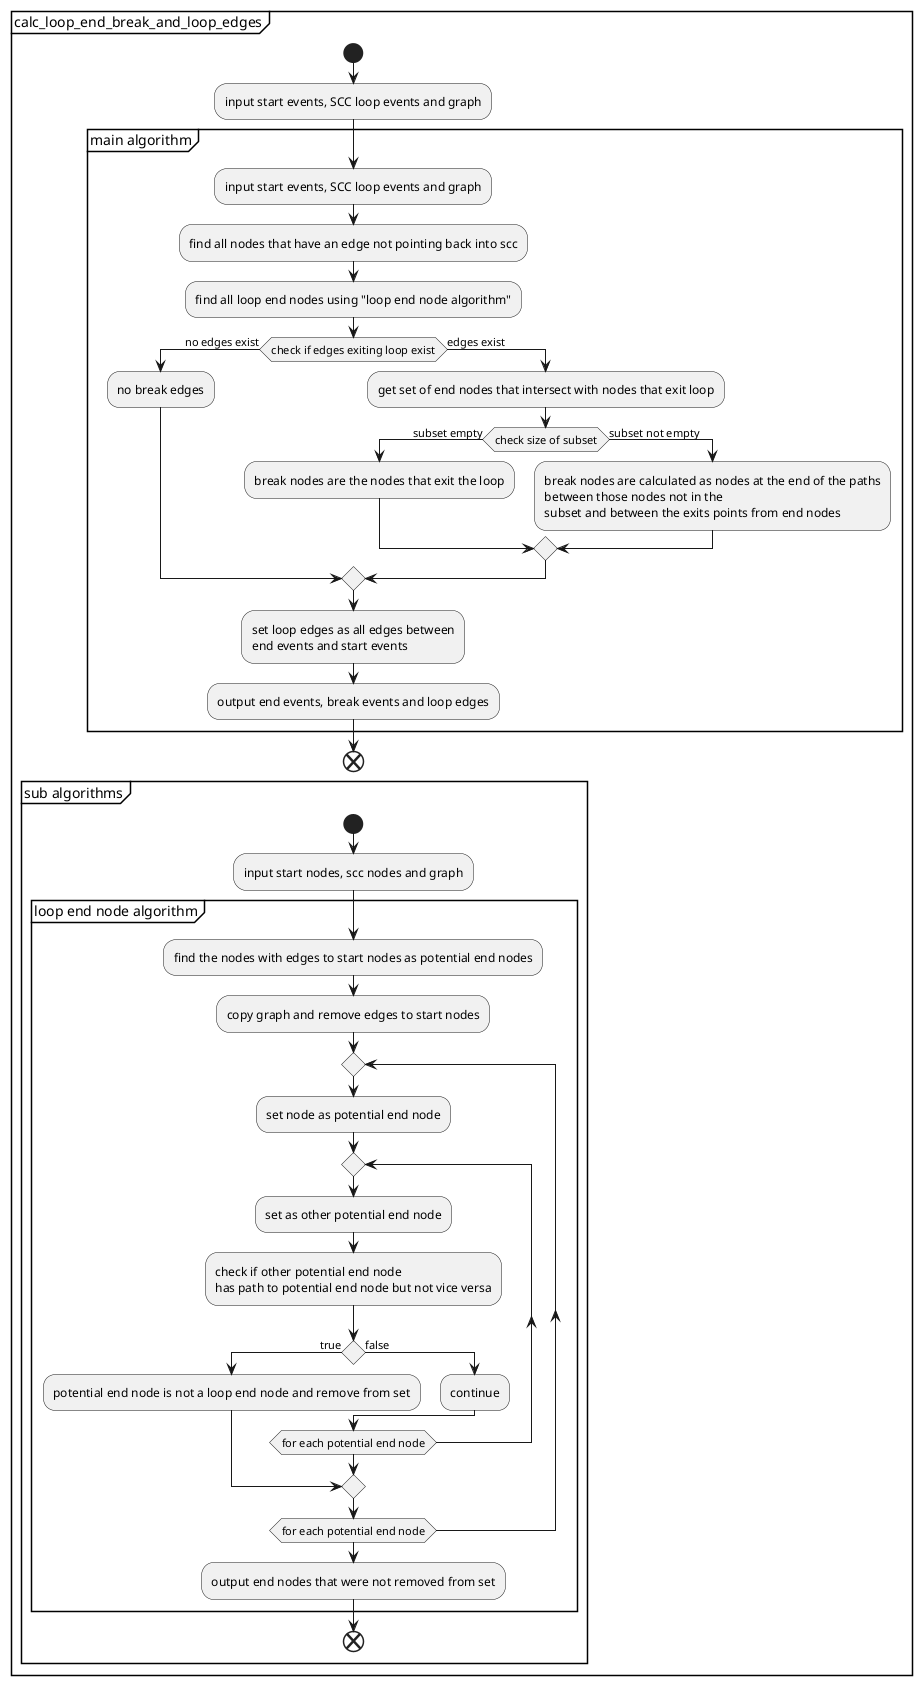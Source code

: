 @startuml
    partition "calc_loop_end_break_and_loop_edges" {
        start
        :input start events, SCC loop events and graph;
        group "main algorithm"
        :input start events, SCC loop events and graph;
        :find all nodes that have an edge not pointing back into scc;
        :find all loop end nodes using "loop end node algorithm";
        if (check if edges exiting loop exist) then (no edges exist)
            :no break edges; 
        else (edges exist)
            :get set of end nodes that intersect with nodes that exit loop;
            if (check size of subset) then (subset empty)
                :break nodes are the nodes that exit the loop;
            else (subset not empty)
                :break nodes are calculated as nodes at the end of the paths\nbetween those nodes not in the\nsubset and between the exits points from end nodes;
            endif
        endif
        :set loop edges as all edges between\nend events and start events;
        :output end events, break events and loop edges;
        end group
        end
        partition "sub algorithms" {
            start 
            :input start nodes, scc nodes and graph;
            group "loop end node algorithm"
            :find the nodes with edges to start nodes as potential end nodes;
            :copy graph and remove edges to start nodes;
            repeat
                :set node as potential end node;
                repeat
                    :set as other potential end node;
                    :check if other potential end node\nhas path to potential end node but not vice versa;
                    if () then (true)
                        :potential end node is not a loop end node and remove from set;
                        break
                    else (false)
                        :continue;
                    endif
                repeat while (for each potential end node)
            repeat while (for each potential end node)
            :output end nodes that were not removed from set;
            end group
            end
        }
    }
@enduml